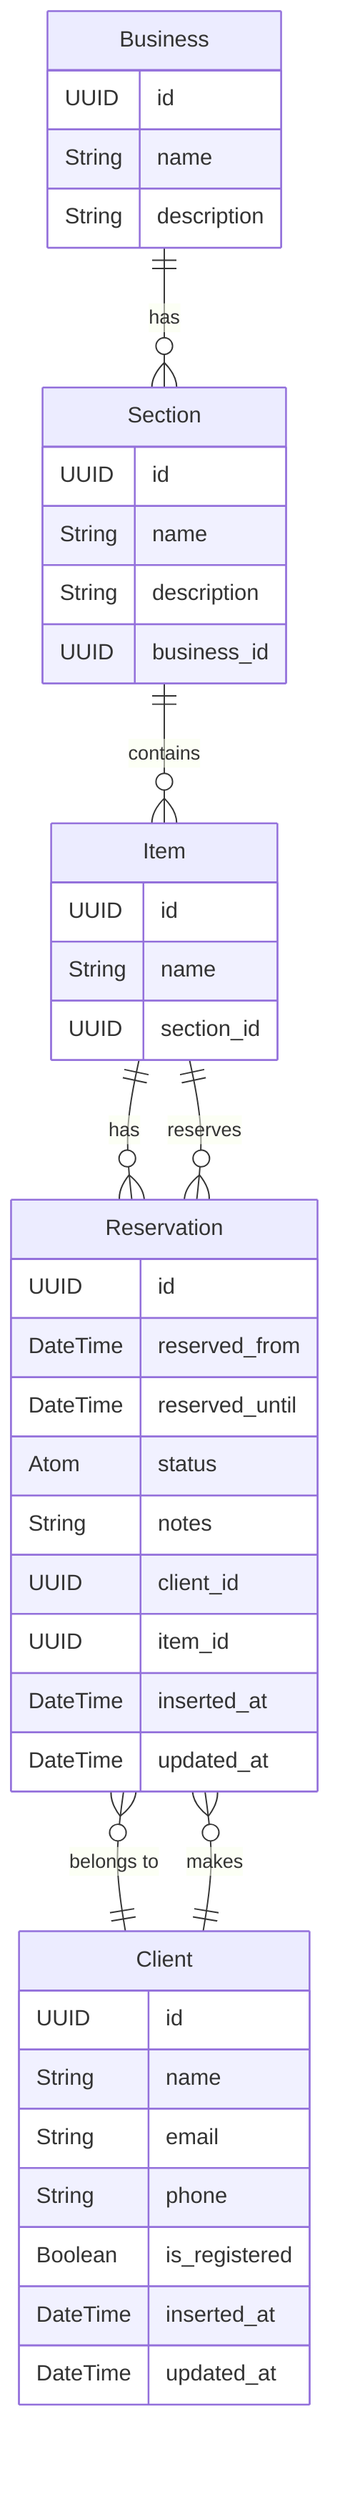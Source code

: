 erDiagram
    Business {
        UUID id
        String name
        String description
    }
    Section {
        UUID id
        String name
        String description
        UUID business_id
    }
    Item {
        UUID id
        String name
        UUID section_id
    }
    Client {
        UUID id
        String name
        String email
        String phone
        Boolean is_registered
        DateTime inserted_at
        DateTime updated_at
    }
    Reservation {
        UUID id
        DateTime reserved_from
        DateTime reserved_until
        Atom status
        String notes
        UUID client_id
        UUID item_id
        DateTime inserted_at
        DateTime updated_at
    }

    Business ||--o{ Section : has
    Section ||--o{ Item : contains
    Client ||--o{ Reservation : makes
    Item ||--o{ Reservation : has
    
    Reservation }o--|| Client : "belongs to"
    Reservation }o--|| Item : "reserves"